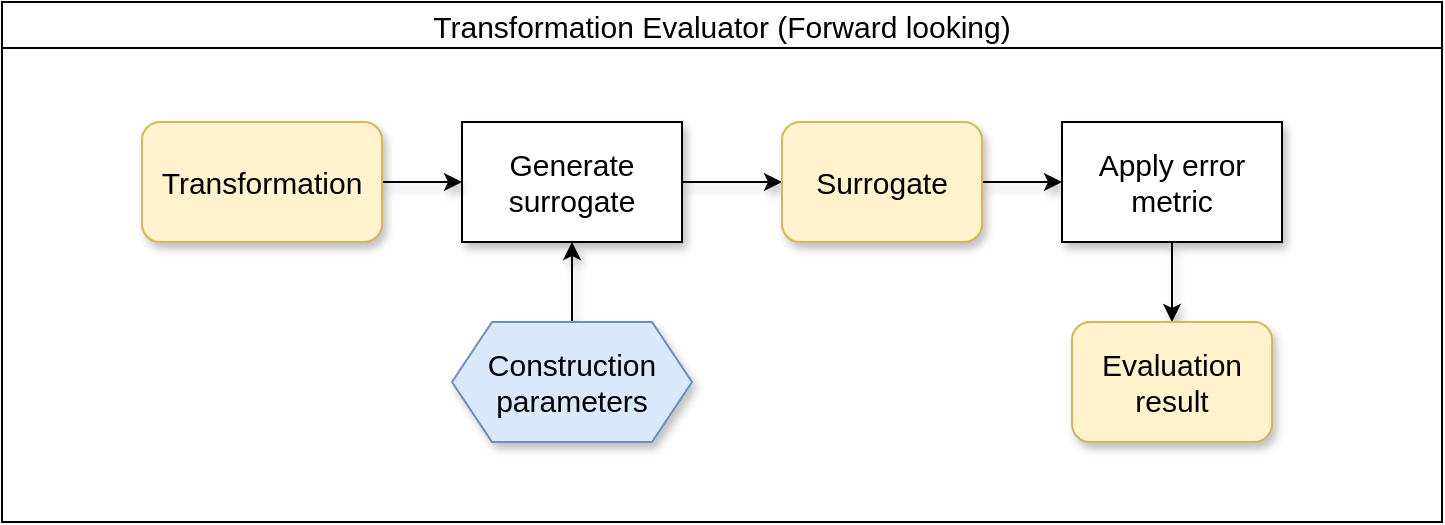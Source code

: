 <mxfile version="14.6.13" type="device"><diagram id="h7taZv7bQOkokr7L_FzG" name="Page-1"><mxGraphModel dx="1422" dy="822" grid="1" gridSize="10" guides="1" tooltips="1" connect="1" arrows="1" fold="1" page="1" pageScale="1" pageWidth="827" pageHeight="1169" math="0" shadow="0"><root><mxCell id="0"/><mxCell id="1" parent="0"/><mxCell id="y1_q1g3c0PJaKZm0Pxwq-1" value="Transformation Evaluator (Forward looking)" style="swimlane;sketch=0;startSize=23;movable=0;fontSize=15;fontStyle=0" vertex="1" parent="1"><mxGeometry x="40" y="40" width="720" height="260" as="geometry"/></mxCell><mxCell id="y1_q1g3c0PJaKZm0Pxwq-12" style="edgeStyle=orthogonalEdgeStyle;rounded=0;orthogonalLoop=1;jettySize=auto;html=1;entryX=0;entryY=0.5;entryDx=0;entryDy=0;fontSize=15;shadow=1;" edge="1" parent="y1_q1g3c0PJaKZm0Pxwq-1" source="y1_q1g3c0PJaKZm0Pxwq-2" target="y1_q1g3c0PJaKZm0Pxwq-4"><mxGeometry relative="1" as="geometry"/></mxCell><mxCell id="y1_q1g3c0PJaKZm0Pxwq-2" value="Generate surrogate" style="rounded=0;whiteSpace=wrap;html=1;sketch=0;fontSize=15;shadow=1;" vertex="1" parent="y1_q1g3c0PJaKZm0Pxwq-1"><mxGeometry x="230" y="60" width="110" height="60" as="geometry"/></mxCell><mxCell id="y1_q1g3c0PJaKZm0Pxwq-11" style="edgeStyle=orthogonalEdgeStyle;rounded=0;orthogonalLoop=1;jettySize=auto;html=1;entryX=0;entryY=0.5;entryDx=0;entryDy=0;fontSize=15;shadow=1;" edge="1" parent="y1_q1g3c0PJaKZm0Pxwq-1" source="y1_q1g3c0PJaKZm0Pxwq-3" target="y1_q1g3c0PJaKZm0Pxwq-2"><mxGeometry relative="1" as="geometry"/></mxCell><mxCell id="y1_q1g3c0PJaKZm0Pxwq-3" value="&lt;font style=&quot;font-size: 15px;&quot;&gt;Transformation&lt;/font&gt;" style="rounded=1;whiteSpace=wrap;html=1;sketch=0;fontSize=15;fillColor=#fff2cc;strokeColor=#d6b656;shadow=1;" vertex="1" parent="y1_q1g3c0PJaKZm0Pxwq-1"><mxGeometry x="70" y="60" width="120" height="60" as="geometry"/></mxCell><mxCell id="y1_q1g3c0PJaKZm0Pxwq-13" style="edgeStyle=orthogonalEdgeStyle;rounded=0;orthogonalLoop=1;jettySize=auto;html=1;entryX=0;entryY=0.5;entryDx=0;entryDy=0;fontSize=15;shadow=1;" edge="1" parent="y1_q1g3c0PJaKZm0Pxwq-1" source="y1_q1g3c0PJaKZm0Pxwq-4" target="y1_q1g3c0PJaKZm0Pxwq-5"><mxGeometry relative="1" as="geometry"/></mxCell><mxCell id="y1_q1g3c0PJaKZm0Pxwq-4" value="&lt;font style=&quot;font-size: 15px;&quot;&gt;Surrogate&lt;/font&gt;" style="rounded=1;whiteSpace=wrap;html=1;sketch=0;fontSize=15;fillColor=#fff2cc;strokeColor=#d6b656;shadow=1;" vertex="1" parent="y1_q1g3c0PJaKZm0Pxwq-1"><mxGeometry x="390" y="60" width="100" height="60" as="geometry"/></mxCell><mxCell id="y1_q1g3c0PJaKZm0Pxwq-14" style="edgeStyle=orthogonalEdgeStyle;rounded=0;orthogonalLoop=1;jettySize=auto;html=1;entryX=0.5;entryY=0;entryDx=0;entryDy=0;fontSize=15;shadow=1;" edge="1" parent="y1_q1g3c0PJaKZm0Pxwq-1" source="y1_q1g3c0PJaKZm0Pxwq-5" target="y1_q1g3c0PJaKZm0Pxwq-7"><mxGeometry relative="1" as="geometry"/></mxCell><mxCell id="y1_q1g3c0PJaKZm0Pxwq-5" value="Apply error metric" style="rounded=0;whiteSpace=wrap;html=1;sketch=0;fontSize=15;shadow=1;" vertex="1" parent="y1_q1g3c0PJaKZm0Pxwq-1"><mxGeometry x="530" y="60" width="110" height="60" as="geometry"/></mxCell><mxCell id="y1_q1g3c0PJaKZm0Pxwq-7" value="&lt;font style=&quot;font-size: 15px&quot;&gt;Evaluation result&lt;/font&gt;" style="rounded=1;whiteSpace=wrap;html=1;sketch=0;fontSize=15;fillColor=#fff2cc;strokeColor=#d6b656;shadow=1;" vertex="1" parent="y1_q1g3c0PJaKZm0Pxwq-1"><mxGeometry x="535" y="160" width="100" height="60" as="geometry"/></mxCell><mxCell id="y1_q1g3c0PJaKZm0Pxwq-10" style="edgeStyle=orthogonalEdgeStyle;rounded=0;orthogonalLoop=1;jettySize=auto;html=1;entryX=0.5;entryY=1;entryDx=0;entryDy=0;fontSize=15;shadow=1;" edge="1" parent="y1_q1g3c0PJaKZm0Pxwq-1" source="y1_q1g3c0PJaKZm0Pxwq-9" target="y1_q1g3c0PJaKZm0Pxwq-2"><mxGeometry relative="1" as="geometry"/></mxCell><mxCell id="y1_q1g3c0PJaKZm0Pxwq-9" value="&lt;span&gt;Construction&lt;/span&gt;&lt;br&gt;&lt;span&gt;parameters&lt;/span&gt;" style="shape=hexagon;perimeter=hexagonPerimeter2;whiteSpace=wrap;html=1;fixedSize=1;fontSize=15;fillColor=#dae8fc;strokeColor=#6c8ebf;shadow=1;" vertex="1" parent="y1_q1g3c0PJaKZm0Pxwq-1"><mxGeometry x="225" y="160" width="120" height="60" as="geometry"/></mxCell></root></mxGraphModel></diagram></mxfile>